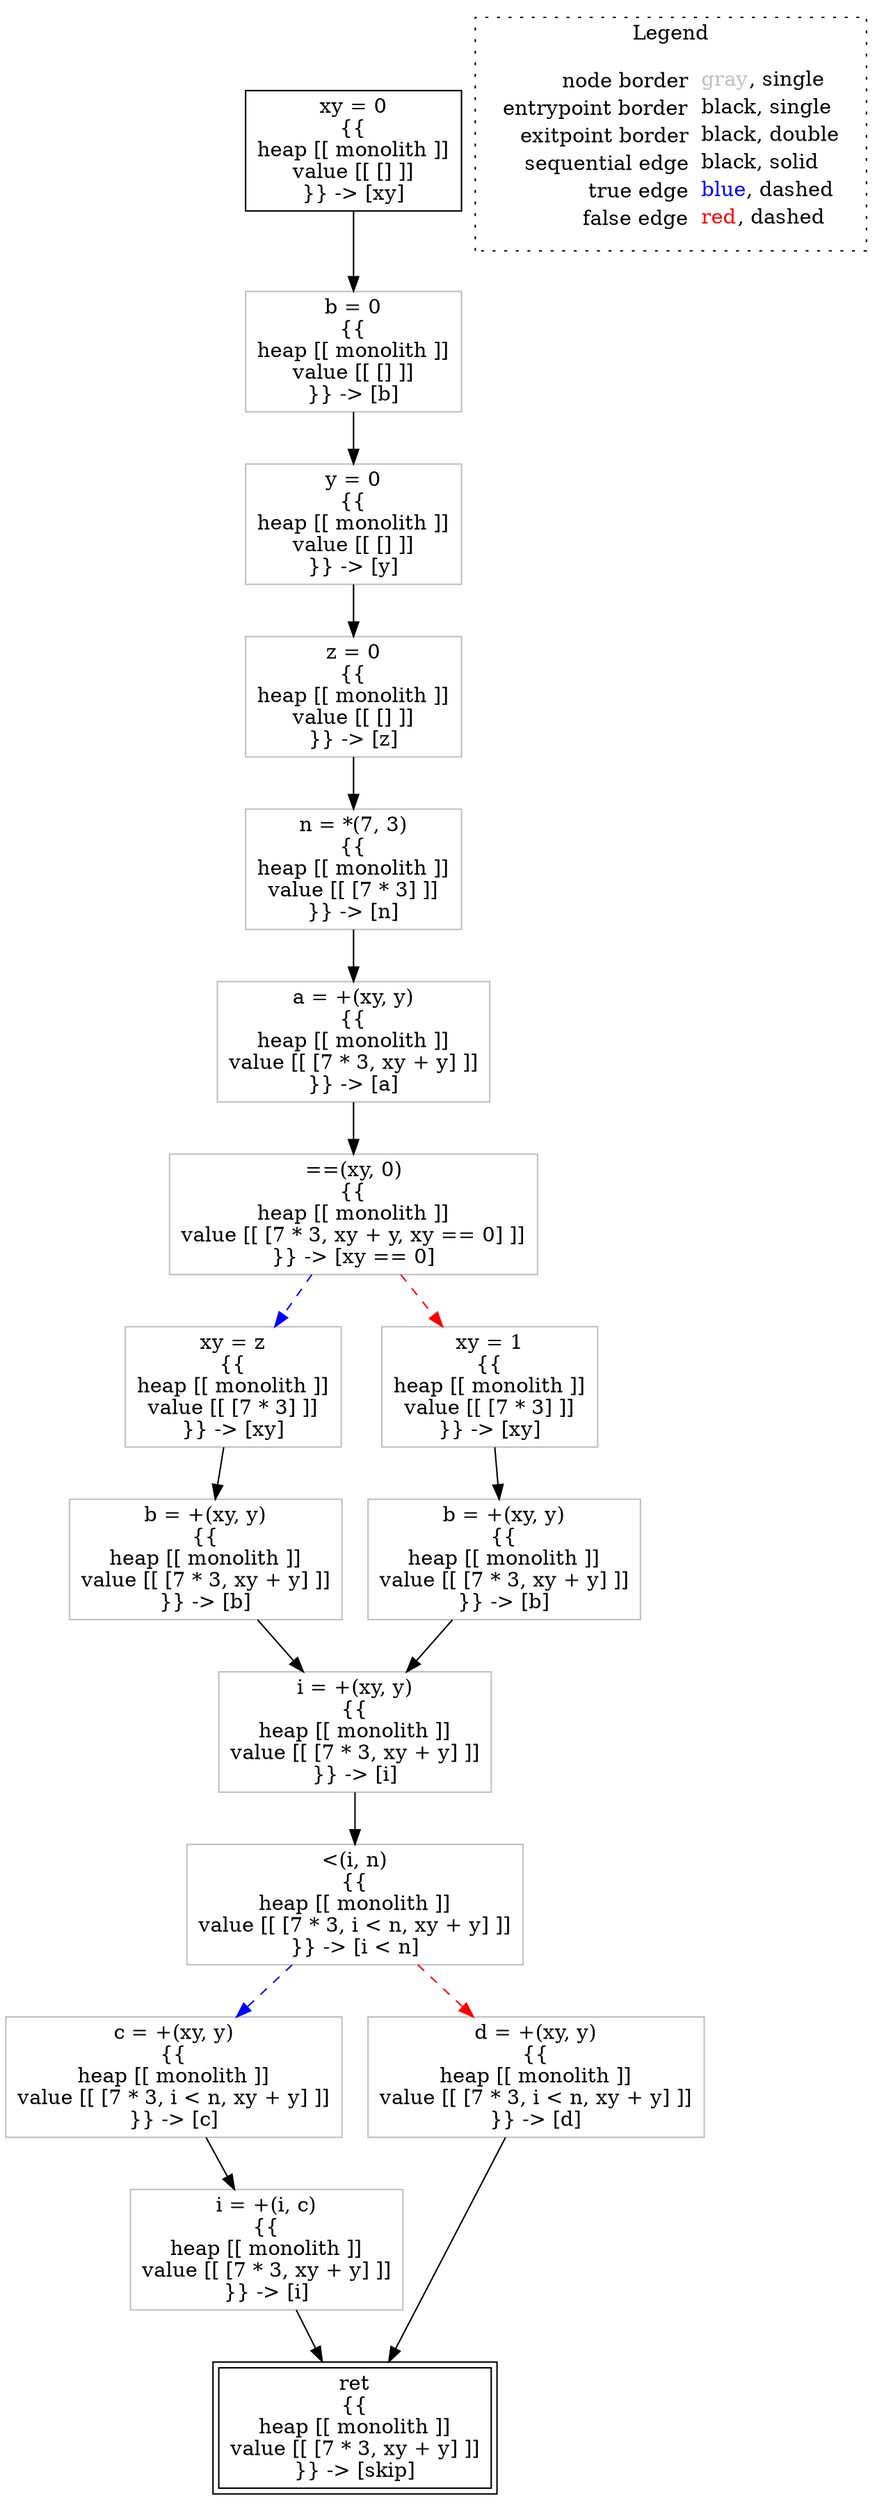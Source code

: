 digraph {
	"node0" [shape="rect",color="black",label=<xy = 0<BR/>{{<BR/>heap [[ monolith ]]<BR/>value [[ [] ]]<BR/>}} -&gt; [xy]>];
	"node1" [shape="rect",color="gray",label=<c = +(xy, y)<BR/>{{<BR/>heap [[ monolith ]]<BR/>value [[ [7 * 3, i &lt; n, xy + y] ]]<BR/>}} -&gt; [c]>];
	"node2" [shape="rect",color="gray",label=<a = +(xy, y)<BR/>{{<BR/>heap [[ monolith ]]<BR/>value [[ [7 * 3, xy + y] ]]<BR/>}} -&gt; [a]>];
	"node3" [shape="rect",color="gray",label=<xy = z<BR/>{{<BR/>heap [[ monolith ]]<BR/>value [[ [7 * 3] ]]<BR/>}} -&gt; [xy]>];
	"node4" [shape="rect",color="gray",label=<==(xy, 0)<BR/>{{<BR/>heap [[ monolith ]]<BR/>value [[ [7 * 3, xy + y, xy == 0] ]]<BR/>}} -&gt; [xy == 0]>];
	"node5" [shape="rect",color="gray",label=<xy = 1<BR/>{{<BR/>heap [[ monolith ]]<BR/>value [[ [7 * 3] ]]<BR/>}} -&gt; [xy]>];
	"node6" [shape="rect",color="gray",label=<i = +(i, c)<BR/>{{<BR/>heap [[ monolith ]]<BR/>value [[ [7 * 3, xy + y] ]]<BR/>}} -&gt; [i]>];
	"node7" [shape="rect",color="black",peripheries="2",label=<ret<BR/>{{<BR/>heap [[ monolith ]]<BR/>value [[ [7 * 3, xy + y] ]]<BR/>}} -&gt; [skip]>];
	"node8" [shape="rect",color="gray",label=<i = +(xy, y)<BR/>{{<BR/>heap [[ monolith ]]<BR/>value [[ [7 * 3, xy + y] ]]<BR/>}} -&gt; [i]>];
	"node9" [shape="rect",color="gray",label=<b = +(xy, y)<BR/>{{<BR/>heap [[ monolith ]]<BR/>value [[ [7 * 3, xy + y] ]]<BR/>}} -&gt; [b]>];
	"node10" [shape="rect",color="gray",label=<&lt;(i, n)<BR/>{{<BR/>heap [[ monolith ]]<BR/>value [[ [7 * 3, i &lt; n, xy + y] ]]<BR/>}} -&gt; [i &lt; n]>];
	"node11" [shape="rect",color="gray",label=<y = 0<BR/>{{<BR/>heap [[ monolith ]]<BR/>value [[ [] ]]<BR/>}} -&gt; [y]>];
	"node12" [shape="rect",color="gray",label=<z = 0<BR/>{{<BR/>heap [[ monolith ]]<BR/>value [[ [] ]]<BR/>}} -&gt; [z]>];
	"node13" [shape="rect",color="gray",label=<b = +(xy, y)<BR/>{{<BR/>heap [[ monolith ]]<BR/>value [[ [7 * 3, xy + y] ]]<BR/>}} -&gt; [b]>];
	"node14" [shape="rect",color="gray",label=<n = *(7, 3)<BR/>{{<BR/>heap [[ monolith ]]<BR/>value [[ [7 * 3] ]]<BR/>}} -&gt; [n]>];
	"node15" [shape="rect",color="gray",label=<b = 0<BR/>{{<BR/>heap [[ monolith ]]<BR/>value [[ [] ]]<BR/>}} -&gt; [b]>];
	"node16" [shape="rect",color="gray",label=<d = +(xy, y)<BR/>{{<BR/>heap [[ monolith ]]<BR/>value [[ [7 * 3, i &lt; n, xy + y] ]]<BR/>}} -&gt; [d]>];
	"node1" -> "node6" [color="black"];
	"node0" -> "node15" [color="black"];
	"node2" -> "node4" [color="black"];
	"node3" -> "node9" [color="black"];
	"node4" -> "node3" [color="blue",style="dashed"];
	"node4" -> "node5" [color="red",style="dashed"];
	"node5" -> "node13" [color="black"];
	"node6" -> "node7" [color="black"];
	"node8" -> "node10" [color="black"];
	"node9" -> "node8" [color="black"];
	"node10" -> "node1" [color="blue",style="dashed"];
	"node10" -> "node16" [color="red",style="dashed"];
	"node11" -> "node12" [color="black"];
	"node12" -> "node14" [color="black"];
	"node13" -> "node8" [color="black"];
	"node14" -> "node2" [color="black"];
	"node15" -> "node11" [color="black"];
	"node16" -> "node7" [color="black"];
subgraph cluster_legend {
	label="Legend";
	style=dotted;
	node [shape=plaintext];
	"legend" [label=<<table border="0" cellpadding="2" cellspacing="0" cellborder="0"><tr><td align="right">node border&nbsp;</td><td align="left"><font color="gray">gray</font>, single</td></tr><tr><td align="right">entrypoint border&nbsp;</td><td align="left"><font color="black">black</font>, single</td></tr><tr><td align="right">exitpoint border&nbsp;</td><td align="left"><font color="black">black</font>, double</td></tr><tr><td align="right">sequential edge&nbsp;</td><td align="left"><font color="black">black</font>, solid</td></tr><tr><td align="right">true edge&nbsp;</td><td align="left"><font color="blue">blue</font>, dashed</td></tr><tr><td align="right">false edge&nbsp;</td><td align="left"><font color="red">red</font>, dashed</td></tr></table>>];
}

}
